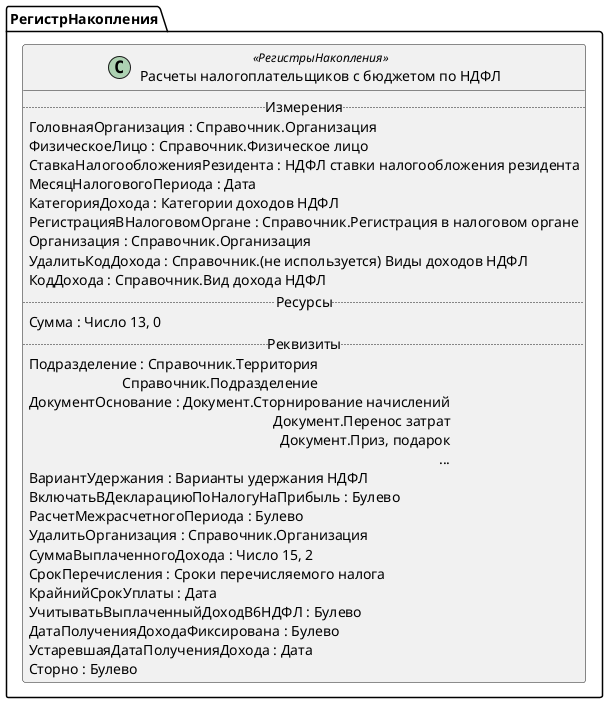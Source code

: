﻿@startuml РасчетыНалогоплательщиковСБюджетомПоНДФЛ
'!include templates.wsd
'..\include templates.wsd
class РегистрНакопления.РасчетыНалогоплательщиковСБюджетомПоНДФЛ as "Расчеты налогоплательщиков с бюджетом по НДФЛ" <<РегистрыНакопления>>
{
..Измерения..
ГоловнаяОрганизация : Справочник.Организация
ФизическоеЛицо : Справочник.Физическое лицо
СтавкаНалогообложенияРезидента : НДФЛ ставки налогообложения резидента
МесяцНалоговогоПериода : Дата
КатегорияДохода : Категории доходов НДФЛ
РегистрацияВНалоговомОргане : Справочник.Регистрация в налоговом органе
Организация : Справочник.Организация
УдалитьКодДохода : Справочник.(не используется) Виды доходов НДФЛ
КодДохода : Справочник.Вид дохода НДФЛ
..Ресурсы..
Сумма : Число 13, 0
..Реквизиты..
Подразделение : Справочник.Территория\rСправочник.Подразделение
ДокументОснование : Документ.Сторнирование начислений\rДокумент.Перенос затрат\rДокумент.Приз, подарок\r...
ВариантУдержания : Варианты удержания НДФЛ
ВключатьВДекларациюПоНалогуНаПрибыль : Булево
РасчетМежрасчетногоПериода : Булево
УдалитьОрганизация : Справочник.Организация
СуммаВыплаченногоДохода : Число 15, 2
СрокПеречисления : Сроки перечисляемого налога
КрайнийСрокУплаты : Дата
УчитыватьВыплаченныйДоходВ6НДФЛ : Булево
ДатаПолученияДоходаФиксирована : Булево
УстаревшаяДатаПолученияДохода : Дата
Сторно : Булево
}
@enduml
